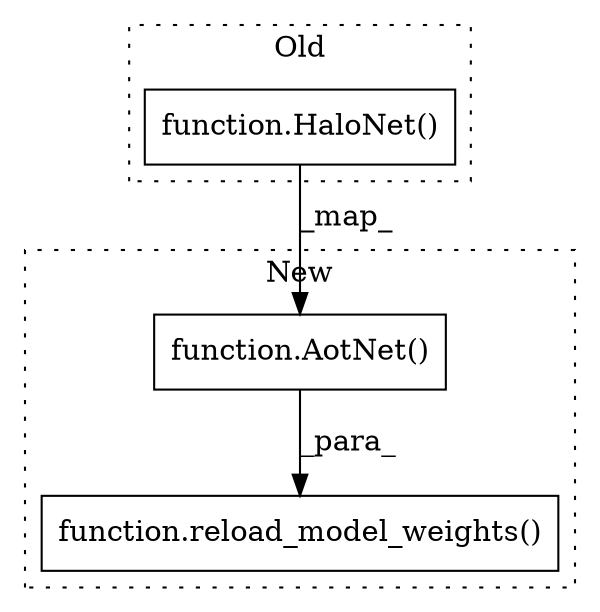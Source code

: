 digraph G {
subgraph cluster0 {
1 [label="function.HaloNet()" a="75" s="18546" l="59" shape="box"];
label = "Old";
style="dotted";
}
subgraph cluster1 {
2 [label="function.AotNet()" a="75" s="14066" l="58" shape="box"];
3 [label="function.reload_model_weights()" a="75" s="14129,14155" l="21,105" shape="box"];
label = "New";
style="dotted";
}
1 -> 2 [label="_map_"];
2 -> 3 [label="_para_"];
}